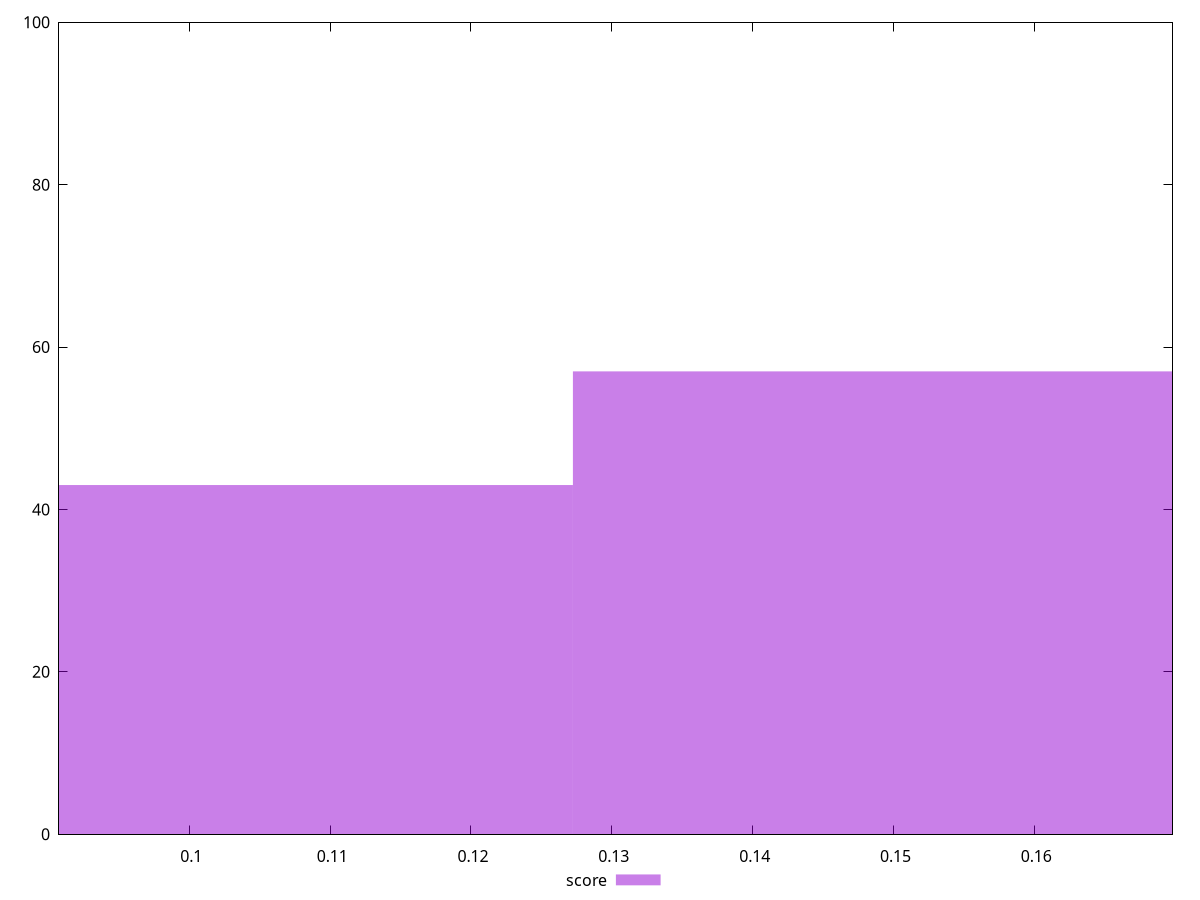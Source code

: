 reset

$score <<EOF
0.16964946137158957 57
0.08482473068579478 43
EOF

set key outside below
set boxwidth 0.08482473068579478
set xrange [0.09074799393538618:0.16981000368034238]
set yrange [0:100]
set style fill transparent solid 0.5 noborder
set terminal svg size 640, 490 enhanced background rgb 'white'
set output "report_00007_2020-12-11T15:55:29.892Z/largest-contentful-paint/samples/pages+cached+noexternal+noimg/score/histogram.svg"

plot $score title "score" with boxes

reset
